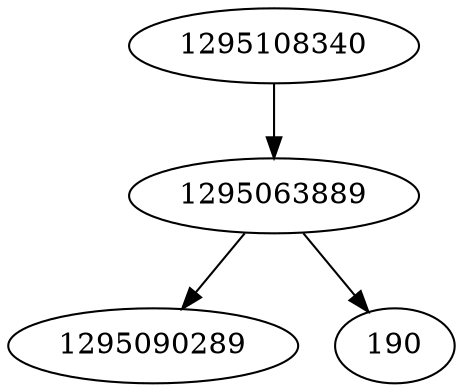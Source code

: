 strict digraph  {
1295063889;
1295090289;
1295108340;
190;
1295063889 -> 190;
1295063889 -> 1295090289;
1295108340 -> 1295063889;
}
